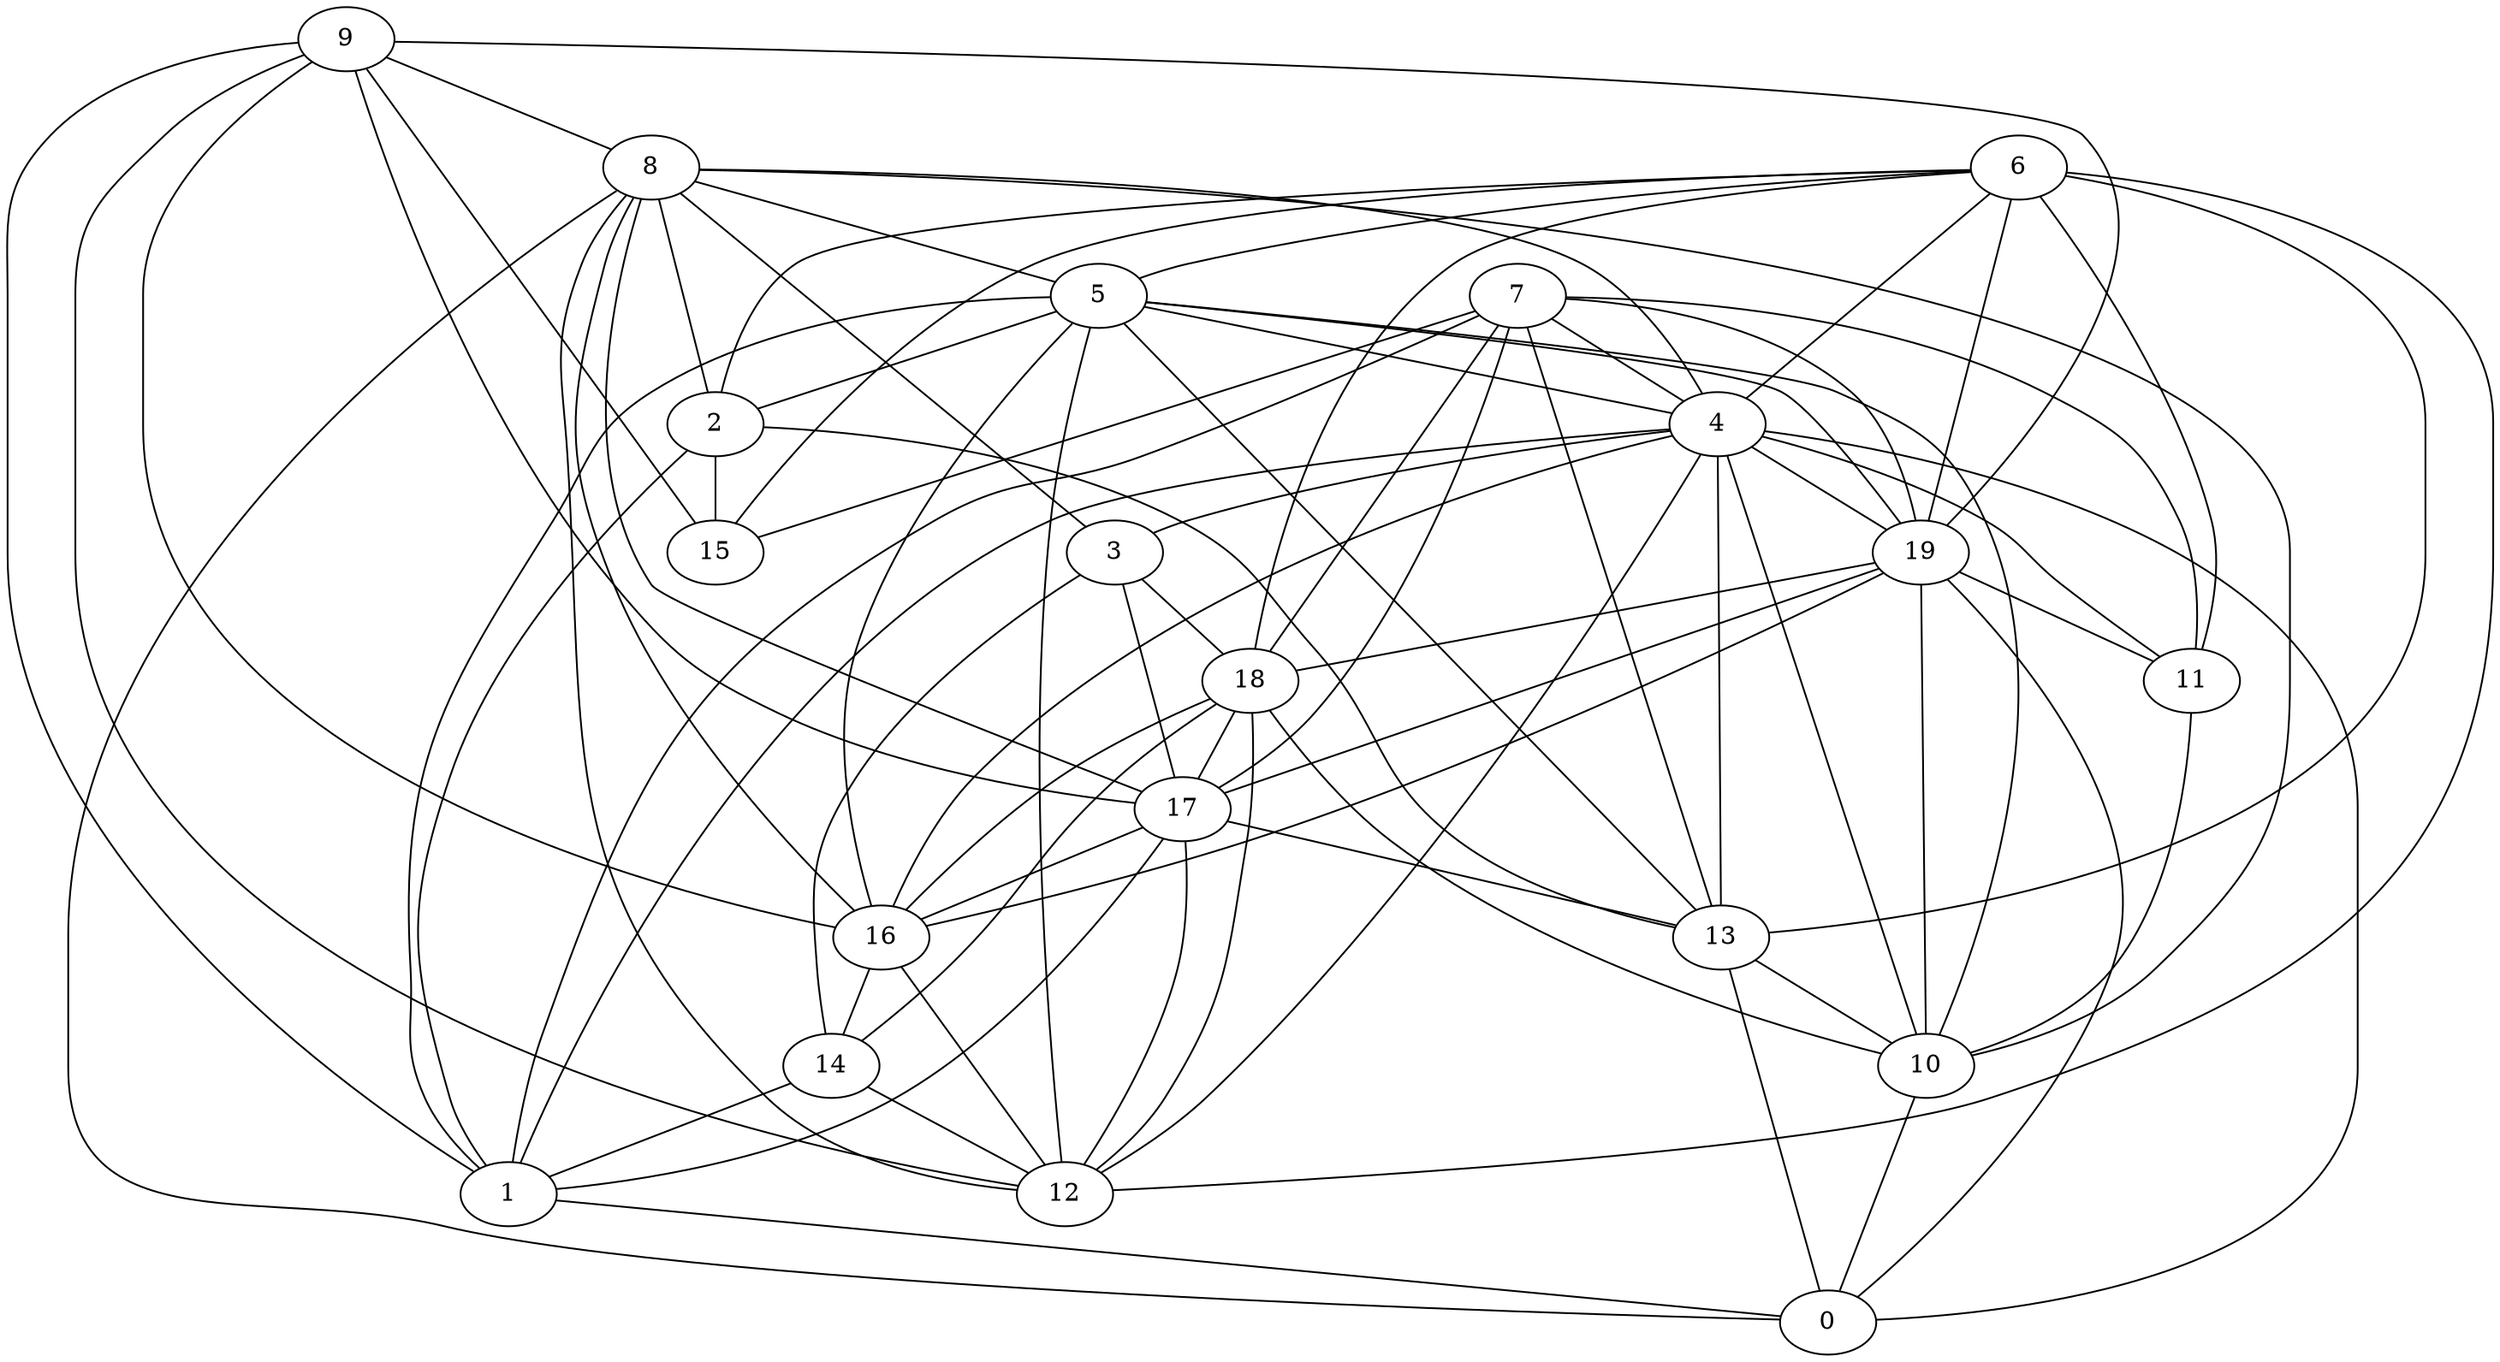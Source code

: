 digraph GG_graph {

subgraph G_graph {
edge [color = black]
"5" -> "12" [dir = none]
"5" -> "13" [dir = none]
"5" -> "4" [dir = none]
"5" -> "1" [dir = none]
"5" -> "2" [dir = none]
"5" -> "19" [dir = none]
"5" -> "16" [dir = none]
"8" -> "2" [dir = none]
"8" -> "10" [dir = none]
"8" -> "12" [dir = none]
"10" -> "0" [dir = none]
"14" -> "12" [dir = none]
"14" -> "1" [dir = none]
"16" -> "14" [dir = none]
"3" -> "17" [dir = none]
"3" -> "14" [dir = none]
"9" -> "17" [dir = none]
"9" -> "12" [dir = none]
"9" -> "19" [dir = none]
"9" -> "15" [dir = none]
"9" -> "16" [dir = none]
"9" -> "8" [dir = none]
"11" -> "10" [dir = none]
"18" -> "14" [dir = none]
"18" -> "10" [dir = none]
"18" -> "17" [dir = none]
"18" -> "16" [dir = none]
"18" -> "12" [dir = none]
"4" -> "3" [dir = none]
"4" -> "13" [dir = none]
"4" -> "19" [dir = none]
"4" -> "0" [dir = none]
"4" -> "10" [dir = none]
"13" -> "10" [dir = none]
"13" -> "0" [dir = none]
"7" -> "17" [dir = none]
"7" -> "15" [dir = none]
"7" -> "4" [dir = none]
"7" -> "18" [dir = none]
"17" -> "13" [dir = none]
"17" -> "1" [dir = none]
"17" -> "12" [dir = none]
"2" -> "15" [dir = none]
"2" -> "1" [dir = none]
"2" -> "13" [dir = none]
"19" -> "11" [dir = none]
"19" -> "0" [dir = none]
"19" -> "10" [dir = none]
"19" -> "16" [dir = none]
"19" -> "17" [dir = none]
"6" -> "11" [dir = none]
"6" -> "18" [dir = none]
"6" -> "15" [dir = none]
"6" -> "12" [dir = none]
"6" -> "19" [dir = none]
"6" -> "2" [dir = none]
"6" -> "4" [dir = none]
"9" -> "1" [dir = none]
"7" -> "13" [dir = none]
"4" -> "11" [dir = none]
"5" -> "10" [dir = none]
"19" -> "18" [dir = none]
"6" -> "13" [dir = none]
"17" -> "16" [dir = none]
"1" -> "0" [dir = none]
"8" -> "17" [dir = none]
"8" -> "5" [dir = none]
"16" -> "12" [dir = none]
"7" -> "19" [dir = none]
"8" -> "4" [dir = none]
"8" -> "0" [dir = none]
"4" -> "16" [dir = none]
"8" -> "3" [dir = none]
"3" -> "18" [dir = none]
"7" -> "1" [dir = none]
"4" -> "1" [dir = none]
"6" -> "5" [dir = none]
"8" -> "16" [dir = none]
"7" -> "11" [dir = none]
"4" -> "12" [dir = none]
}

}

